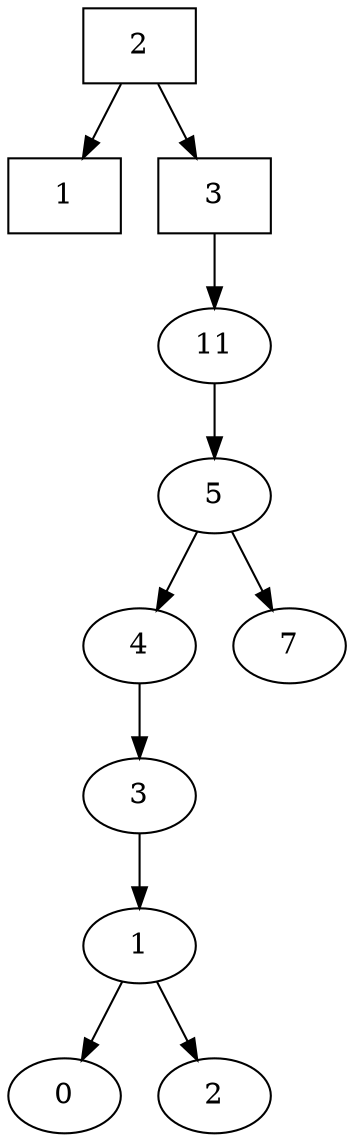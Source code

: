digraph G{
Nodo915349526[label="2"  shape=box];
Nodo1280851663[label="1"  shape=box];
Nodo915349526 -> Nodo1280851663;
Nodo1764696127[label="3"  shape=box];
Nodo1223867739[label="11" shape=ellipse];
Nodo129153987[label="5" shape=ellipse];
Nodo168907708[label="4" shape=ellipse];
Nodo447718425[label="3" shape=ellipse];
Nodo1206569586[label="1" shape=ellipse];
Nodo1427381743[label="0" shape=ellipse];
Nodo1206569586 -> Nodo1427381743;
Nodo1427646530[label="2" shape=ellipse];
Nodo1206569586 -> Nodo1427646530;
Nodo447718425 -> Nodo1206569586;
Nodo168907708 -> Nodo447718425;
Nodo129153987 -> Nodo168907708;
Nodo846254484[label="7" shape=ellipse];
Nodo129153987 -> Nodo846254484;
Nodo1223867739 -> Nodo129153987;
Nodo1764696127 -> Nodo1223867739;
Nodo915349526 -> Nodo1764696127;
}
